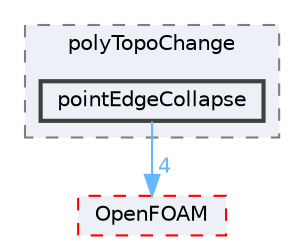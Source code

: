 digraph "src/dynamicMesh/polyTopoChange/polyTopoChange/pointEdgeCollapse"
{
 // LATEX_PDF_SIZE
  bgcolor="transparent";
  edge [fontname=Helvetica,fontsize=10,labelfontname=Helvetica,labelfontsize=10];
  node [fontname=Helvetica,fontsize=10,shape=box,height=0.2,width=0.4];
  compound=true
  subgraph clusterdir_312178702b93695831f6550a8adac170 {
    graph [ bgcolor="#edf0f7", pencolor="grey50", label="polyTopoChange", fontname=Helvetica,fontsize=10 style="filled,dashed", URL="dir_312178702b93695831f6550a8adac170.html",tooltip=""]
  dir_51c191f54fe0236cf748102de597495e [label="pointEdgeCollapse", fillcolor="#edf0f7", color="grey25", style="filled,bold", URL="dir_51c191f54fe0236cf748102de597495e.html",tooltip=""];
  }
  dir_c5473ff19b20e6ec4dfe5c310b3778a8 [label="OpenFOAM", fillcolor="#edf0f7", color="red", style="filled,dashed", URL="dir_c5473ff19b20e6ec4dfe5c310b3778a8.html",tooltip=""];
  dir_51c191f54fe0236cf748102de597495e->dir_c5473ff19b20e6ec4dfe5c310b3778a8 [headlabel="4", labeldistance=1.5 headhref="dir_002940_002695.html" href="dir_002940_002695.html" color="steelblue1" fontcolor="steelblue1"];
}
